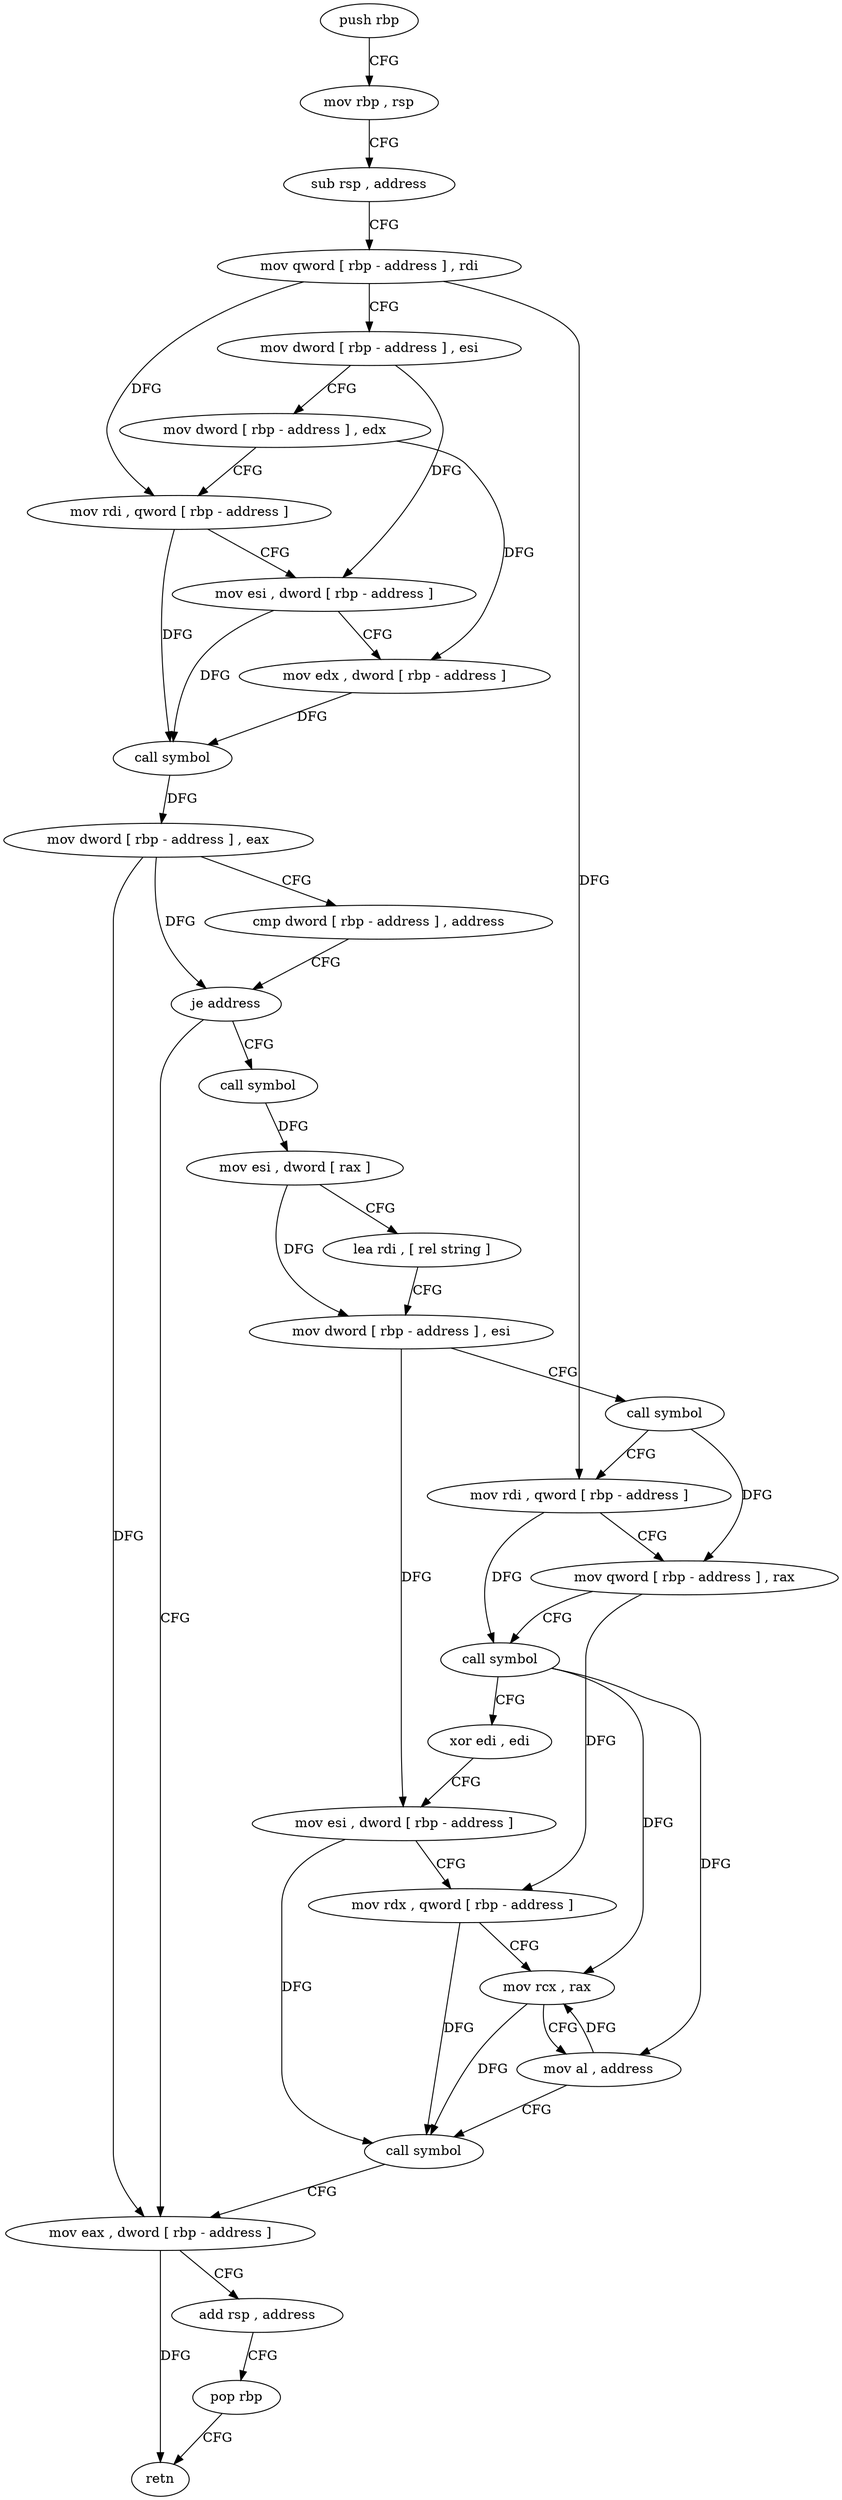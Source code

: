 digraph "func" {
"193696" [label = "push rbp" ]
"193697" [label = "mov rbp , rsp" ]
"193700" [label = "sub rsp , address" ]
"193704" [label = "mov qword [ rbp - address ] , rdi" ]
"193708" [label = "mov dword [ rbp - address ] , esi" ]
"193711" [label = "mov dword [ rbp - address ] , edx" ]
"193714" [label = "mov rdi , qword [ rbp - address ]" ]
"193718" [label = "mov esi , dword [ rbp - address ]" ]
"193721" [label = "mov edx , dword [ rbp - address ]" ]
"193724" [label = "call symbol" ]
"193729" [label = "mov dword [ rbp - address ] , eax" ]
"193732" [label = "cmp dword [ rbp - address ] , address" ]
"193736" [label = "je address" ]
"193796" [label = "mov eax , dword [ rbp - address ]" ]
"193742" [label = "call symbol" ]
"193799" [label = "add rsp , address" ]
"193803" [label = "pop rbp" ]
"193804" [label = "retn" ]
"193747" [label = "mov esi , dword [ rax ]" ]
"193749" [label = "lea rdi , [ rel string ]" ]
"193756" [label = "mov dword [ rbp - address ] , esi" ]
"193759" [label = "call symbol" ]
"193764" [label = "mov rdi , qword [ rbp - address ]" ]
"193768" [label = "mov qword [ rbp - address ] , rax" ]
"193772" [label = "call symbol" ]
"193777" [label = "xor edi , edi" ]
"193779" [label = "mov esi , dword [ rbp - address ]" ]
"193782" [label = "mov rdx , qword [ rbp - address ]" ]
"193786" [label = "mov rcx , rax" ]
"193789" [label = "mov al , address" ]
"193791" [label = "call symbol" ]
"193696" -> "193697" [ label = "CFG" ]
"193697" -> "193700" [ label = "CFG" ]
"193700" -> "193704" [ label = "CFG" ]
"193704" -> "193708" [ label = "CFG" ]
"193704" -> "193714" [ label = "DFG" ]
"193704" -> "193764" [ label = "DFG" ]
"193708" -> "193711" [ label = "CFG" ]
"193708" -> "193718" [ label = "DFG" ]
"193711" -> "193714" [ label = "CFG" ]
"193711" -> "193721" [ label = "DFG" ]
"193714" -> "193718" [ label = "CFG" ]
"193714" -> "193724" [ label = "DFG" ]
"193718" -> "193721" [ label = "CFG" ]
"193718" -> "193724" [ label = "DFG" ]
"193721" -> "193724" [ label = "DFG" ]
"193724" -> "193729" [ label = "DFG" ]
"193729" -> "193732" [ label = "CFG" ]
"193729" -> "193736" [ label = "DFG" ]
"193729" -> "193796" [ label = "DFG" ]
"193732" -> "193736" [ label = "CFG" ]
"193736" -> "193796" [ label = "CFG" ]
"193736" -> "193742" [ label = "CFG" ]
"193796" -> "193799" [ label = "CFG" ]
"193796" -> "193804" [ label = "DFG" ]
"193742" -> "193747" [ label = "DFG" ]
"193799" -> "193803" [ label = "CFG" ]
"193803" -> "193804" [ label = "CFG" ]
"193747" -> "193749" [ label = "CFG" ]
"193747" -> "193756" [ label = "DFG" ]
"193749" -> "193756" [ label = "CFG" ]
"193756" -> "193759" [ label = "CFG" ]
"193756" -> "193779" [ label = "DFG" ]
"193759" -> "193764" [ label = "CFG" ]
"193759" -> "193768" [ label = "DFG" ]
"193764" -> "193768" [ label = "CFG" ]
"193764" -> "193772" [ label = "DFG" ]
"193768" -> "193772" [ label = "CFG" ]
"193768" -> "193782" [ label = "DFG" ]
"193772" -> "193777" [ label = "CFG" ]
"193772" -> "193786" [ label = "DFG" ]
"193772" -> "193789" [ label = "DFG" ]
"193777" -> "193779" [ label = "CFG" ]
"193779" -> "193782" [ label = "CFG" ]
"193779" -> "193791" [ label = "DFG" ]
"193782" -> "193786" [ label = "CFG" ]
"193782" -> "193791" [ label = "DFG" ]
"193786" -> "193789" [ label = "CFG" ]
"193786" -> "193791" [ label = "DFG" ]
"193789" -> "193791" [ label = "CFG" ]
"193789" -> "193786" [ label = "DFG" ]
"193791" -> "193796" [ label = "CFG" ]
}
